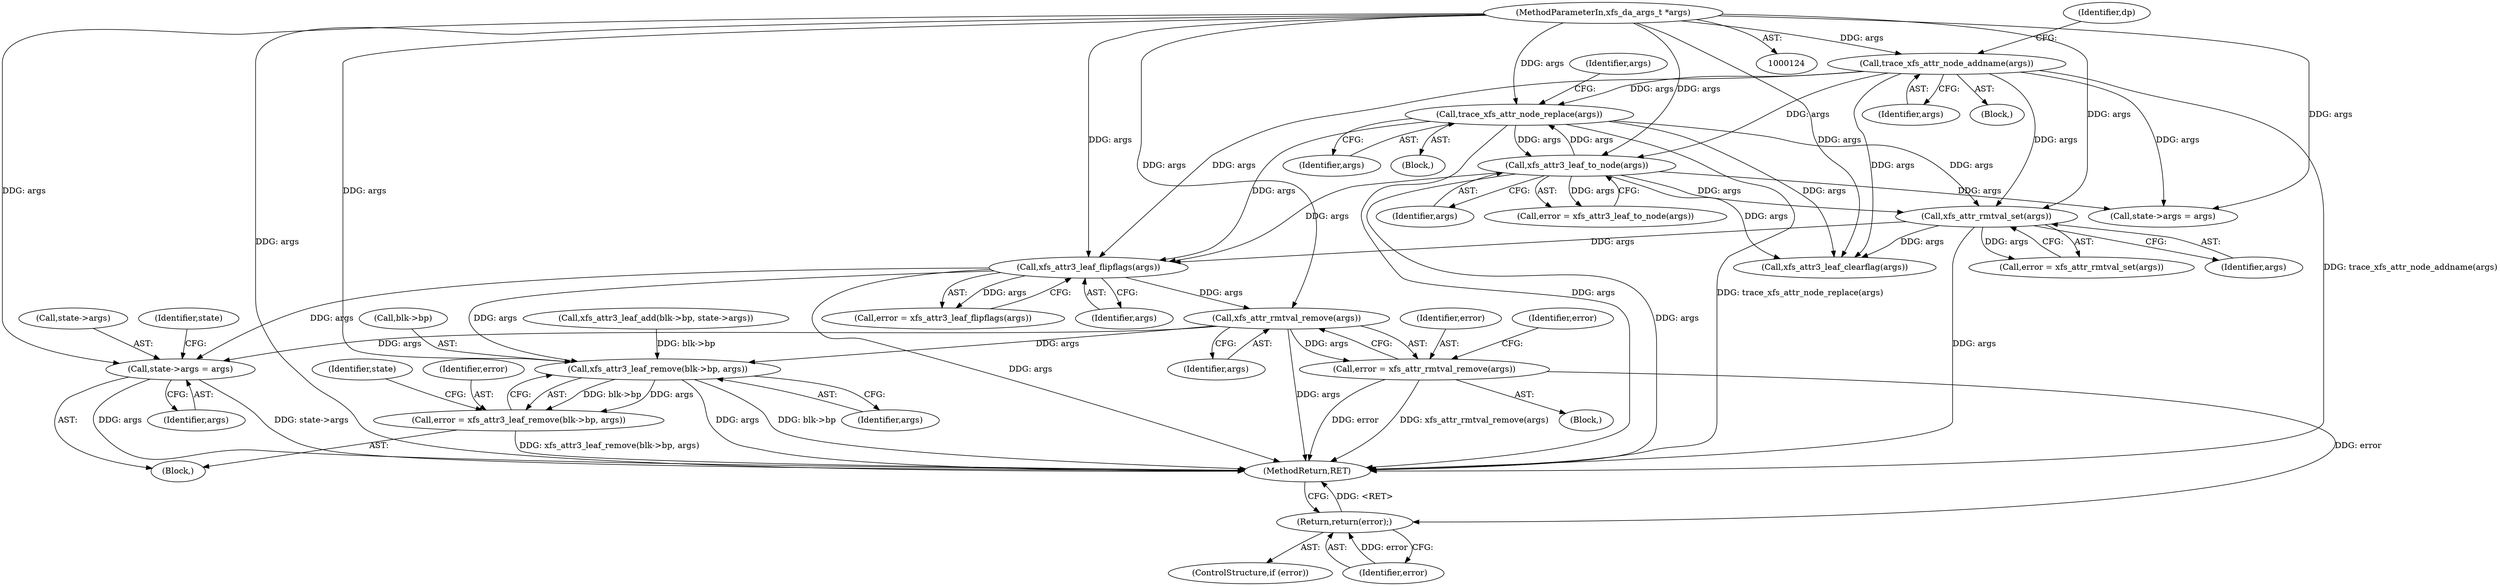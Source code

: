 digraph "0_linux_8275cdd0e7ac550dcce2b3ef6d2fb3b808c1ae59_1@API" {
"1000528" [label="(Call,xfs_attr_rmtval_remove(args))"];
"1000481" [label="(Call,xfs_attr3_leaf_flipflags(args))"];
"1000236" [label="(Call,trace_xfs_attr_node_replace(args))"];
"1000125" [label="(MethodParameterIn,xfs_da_args_t *args)"];
"1000330" [label="(Call,xfs_attr3_leaf_to_node(args))"];
"1000134" [label="(Call,trace_xfs_attr_node_addname(args))"];
"1000466" [label="(Call,xfs_attr_rmtval_set(args))"];
"1000526" [label="(Call,error = xfs_attr_rmtval_remove(args))"];
"1000532" [label="(Return,return(error);)"];
"1000542" [label="(Call,state->args = args)"];
"1000610" [label="(Call,xfs_attr3_leaf_remove(blk->bp, args))"];
"1000608" [label="(Call,error = xfs_attr3_leaf_remove(blk->bp, args))"];
"1000542" [label="(Call,state->args = args)"];
"1000529" [label="(Identifier,args)"];
"1000479" [label="(Call,error = xfs_attr3_leaf_flipflags(args))"];
"1000482" [label="(Identifier,args)"];
"1000466" [label="(Call,xfs_attr_rmtval_set(args))"];
"1000530" [label="(ControlStructure,if (error))"];
"1000125" [label="(MethodParameterIn,xfs_da_args_t *args)"];
"1000611" [label="(Call,blk->bp)"];
"1000464" [label="(Call,error = xfs_attr_rmtval_set(args))"];
"1000237" [label="(Identifier,args)"];
"1000478" [label="(Block,)"];
"1000533" [label="(Identifier,error)"];
"1000295" [label="(Call,xfs_attr3_leaf_add(blk->bp, state->args))"];
"1000525" [label="(Block,)"];
"1000616" [label="(Identifier,state)"];
"1000526" [label="(Call,error = xfs_attr_rmtval_remove(args))"];
"1000240" [label="(Identifier,args)"];
"1000236" [label="(Call,trace_xfs_attr_node_replace(args))"];
"1000328" [label="(Call,error = xfs_attr3_leaf_to_node(args))"];
"1000135" [label="(Identifier,args)"];
"1000527" [label="(Identifier,error)"];
"1000528" [label="(Call,xfs_attr_rmtval_remove(args))"];
"1000531" [label="(Identifier,error)"];
"1000137" [label="(Identifier,dp)"];
"1000724" [label="(MethodReturn,RET)"];
"1000150" [label="(Call,state->args = args)"];
"1000610" [label="(Call,xfs_attr3_leaf_remove(blk->bp, args))"];
"1000546" [label="(Identifier,args)"];
"1000467" [label="(Identifier,args)"];
"1000481" [label="(Call,xfs_attr3_leaf_flipflags(args))"];
"1000532" [label="(Return,return(error);)"];
"1000228" [label="(Block,)"];
"1000543" [label="(Call,state->args)"];
"1000609" [label="(Identifier,error)"];
"1000134" [label="(Call,trace_xfs_attr_node_addname(args))"];
"1000330" [label="(Call,xfs_attr3_leaf_to_node(args))"];
"1000331" [label="(Identifier,args)"];
"1000608" [label="(Call,error = xfs_attr3_leaf_remove(blk->bp, args))"];
"1000549" [label="(Identifier,state)"];
"1000126" [label="(Block,)"];
"1000703" [label="(Call,xfs_attr3_leaf_clearflag(args))"];
"1000614" [label="(Identifier,args)"];
"1000528" -> "1000526"  [label="AST: "];
"1000528" -> "1000529"  [label="CFG: "];
"1000529" -> "1000528"  [label="AST: "];
"1000526" -> "1000528"  [label="CFG: "];
"1000528" -> "1000724"  [label="DDG: args"];
"1000528" -> "1000526"  [label="DDG: args"];
"1000481" -> "1000528"  [label="DDG: args"];
"1000125" -> "1000528"  [label="DDG: args"];
"1000528" -> "1000542"  [label="DDG: args"];
"1000528" -> "1000610"  [label="DDG: args"];
"1000481" -> "1000479"  [label="AST: "];
"1000481" -> "1000482"  [label="CFG: "];
"1000482" -> "1000481"  [label="AST: "];
"1000479" -> "1000481"  [label="CFG: "];
"1000481" -> "1000724"  [label="DDG: args"];
"1000481" -> "1000479"  [label="DDG: args"];
"1000236" -> "1000481"  [label="DDG: args"];
"1000466" -> "1000481"  [label="DDG: args"];
"1000125" -> "1000481"  [label="DDG: args"];
"1000330" -> "1000481"  [label="DDG: args"];
"1000134" -> "1000481"  [label="DDG: args"];
"1000481" -> "1000542"  [label="DDG: args"];
"1000481" -> "1000610"  [label="DDG: args"];
"1000236" -> "1000228"  [label="AST: "];
"1000236" -> "1000237"  [label="CFG: "];
"1000237" -> "1000236"  [label="AST: "];
"1000240" -> "1000236"  [label="CFG: "];
"1000236" -> "1000724"  [label="DDG: args"];
"1000236" -> "1000724"  [label="DDG: trace_xfs_attr_node_replace(args)"];
"1000125" -> "1000236"  [label="DDG: args"];
"1000330" -> "1000236"  [label="DDG: args"];
"1000134" -> "1000236"  [label="DDG: args"];
"1000236" -> "1000330"  [label="DDG: args"];
"1000236" -> "1000466"  [label="DDG: args"];
"1000236" -> "1000703"  [label="DDG: args"];
"1000125" -> "1000124"  [label="AST: "];
"1000125" -> "1000724"  [label="DDG: args"];
"1000125" -> "1000134"  [label="DDG: args"];
"1000125" -> "1000150"  [label="DDG: args"];
"1000125" -> "1000330"  [label="DDG: args"];
"1000125" -> "1000466"  [label="DDG: args"];
"1000125" -> "1000542"  [label="DDG: args"];
"1000125" -> "1000610"  [label="DDG: args"];
"1000125" -> "1000703"  [label="DDG: args"];
"1000330" -> "1000328"  [label="AST: "];
"1000330" -> "1000331"  [label="CFG: "];
"1000331" -> "1000330"  [label="AST: "];
"1000328" -> "1000330"  [label="CFG: "];
"1000330" -> "1000724"  [label="DDG: args"];
"1000330" -> "1000150"  [label="DDG: args"];
"1000330" -> "1000328"  [label="DDG: args"];
"1000134" -> "1000330"  [label="DDG: args"];
"1000330" -> "1000466"  [label="DDG: args"];
"1000330" -> "1000703"  [label="DDG: args"];
"1000134" -> "1000126"  [label="AST: "];
"1000134" -> "1000135"  [label="CFG: "];
"1000135" -> "1000134"  [label="AST: "];
"1000137" -> "1000134"  [label="CFG: "];
"1000134" -> "1000724"  [label="DDG: trace_xfs_attr_node_addname(args)"];
"1000134" -> "1000150"  [label="DDG: args"];
"1000134" -> "1000466"  [label="DDG: args"];
"1000134" -> "1000703"  [label="DDG: args"];
"1000466" -> "1000464"  [label="AST: "];
"1000466" -> "1000467"  [label="CFG: "];
"1000467" -> "1000466"  [label="AST: "];
"1000464" -> "1000466"  [label="CFG: "];
"1000466" -> "1000724"  [label="DDG: args"];
"1000466" -> "1000464"  [label="DDG: args"];
"1000466" -> "1000703"  [label="DDG: args"];
"1000526" -> "1000525"  [label="AST: "];
"1000527" -> "1000526"  [label="AST: "];
"1000531" -> "1000526"  [label="CFG: "];
"1000526" -> "1000724"  [label="DDG: xfs_attr_rmtval_remove(args)"];
"1000526" -> "1000724"  [label="DDG: error"];
"1000526" -> "1000532"  [label="DDG: error"];
"1000532" -> "1000530"  [label="AST: "];
"1000532" -> "1000533"  [label="CFG: "];
"1000533" -> "1000532"  [label="AST: "];
"1000724" -> "1000532"  [label="CFG: "];
"1000532" -> "1000724"  [label="DDG: <RET>"];
"1000533" -> "1000532"  [label="DDG: error"];
"1000542" -> "1000478"  [label="AST: "];
"1000542" -> "1000546"  [label="CFG: "];
"1000543" -> "1000542"  [label="AST: "];
"1000546" -> "1000542"  [label="AST: "];
"1000549" -> "1000542"  [label="CFG: "];
"1000542" -> "1000724"  [label="DDG: args"];
"1000542" -> "1000724"  [label="DDG: state->args"];
"1000610" -> "1000608"  [label="AST: "];
"1000610" -> "1000614"  [label="CFG: "];
"1000611" -> "1000610"  [label="AST: "];
"1000614" -> "1000610"  [label="AST: "];
"1000608" -> "1000610"  [label="CFG: "];
"1000610" -> "1000724"  [label="DDG: args"];
"1000610" -> "1000724"  [label="DDG: blk->bp"];
"1000610" -> "1000608"  [label="DDG: blk->bp"];
"1000610" -> "1000608"  [label="DDG: args"];
"1000295" -> "1000610"  [label="DDG: blk->bp"];
"1000608" -> "1000478"  [label="AST: "];
"1000609" -> "1000608"  [label="AST: "];
"1000616" -> "1000608"  [label="CFG: "];
"1000608" -> "1000724"  [label="DDG: xfs_attr3_leaf_remove(blk->bp, args)"];
}
